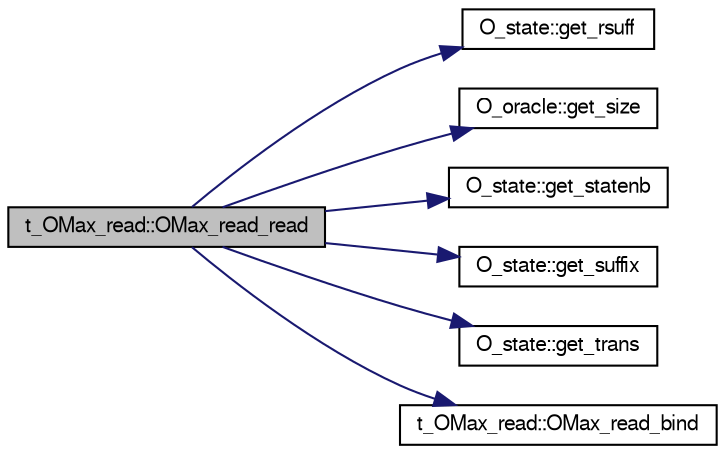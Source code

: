 digraph G
{
  bgcolor="transparent";
  edge [fontname="FreeSans",fontsize="10",labelfontname="FreeSans",labelfontsize="10"];
  node [fontname="FreeSans",fontsize="10",shape=record];
  rankdir=LR;
  Node1 [label="t_OMax_read::OMax_read_read",height=0.2,width=0.4,color="black", fillcolor="grey75", style="filled" fontcolor="black"];
  Node1 -> Node2 [color="midnightblue",fontsize="10",style="solid",fontname="FreeSans"];
  Node2 [label="O_state::get_rsuff",height=0.2,width=0.4,color="black",URL="$class_o__state.html#aa1186f2f5d1efe24ff4d17d0929082a7",tooltip="Return the list of reverse suffix links."];
  Node1 -> Node3 [color="midnightblue",fontsize="10",style="solid",fontname="FreeSans"];
  Node3 [label="O_oracle::get_size",height=0.2,width=0.4,color="black",URL="$class_o__oracle.html#a084597a4f020b5ddadc603881b596d4f",tooltip="Return the current size of FO."];
  Node1 -> Node4 [color="midnightblue",fontsize="10",style="solid",fontname="FreeSans"];
  Node4 [label="O_state::get_statenb",height=0.2,width=0.4,color="black",URL="$class_o__state.html#a046051313287022e6d9893beac4f3e4b",tooltip="Return the number of the state in FO."];
  Node1 -> Node5 [color="midnightblue",fontsize="10",style="solid",fontname="FreeSans"];
  Node5 [label="O_state::get_suffix",height=0.2,width=0.4,color="black",URL="$class_o__state.html#ae1f577ab7e81969b53d589e22d4e853c",tooltip="Return the suffix link and the associated lrs."];
  Node1 -> Node6 [color="midnightblue",fontsize="10",style="solid",fontname="FreeSans"];
  Node6 [label="O_state::get_trans",height=0.2,width=0.4,color="black",URL="$class_o__state.html#a10b14aabd7bb9b8441198cc8934a41d9",tooltip="Return the list transitions."];
  Node1 -> Node7 [color="midnightblue",fontsize="10",style="solid",fontname="FreeSans"];
  Node7 [label="t_OMax_read::OMax_read_bind",height=0.2,width=0.4,color="black",URL="$structt___o_max__read.html#aa6930bd7f7c3dfa8232c10517d91eca7",tooltip="Bind the reader with FO."];
}
